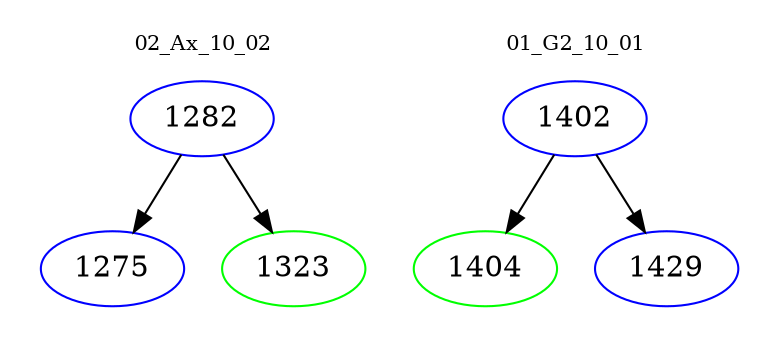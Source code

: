 digraph{
subgraph cluster_0 {
color = white
label = "02_Ax_10_02";
fontsize=10;
T0_1282 [label="1282", color="blue"]
T0_1282 -> T0_1275 [color="black"]
T0_1275 [label="1275", color="blue"]
T0_1282 -> T0_1323 [color="black"]
T0_1323 [label="1323", color="green"]
}
subgraph cluster_1 {
color = white
label = "01_G2_10_01";
fontsize=10;
T1_1402 [label="1402", color="blue"]
T1_1402 -> T1_1404 [color="black"]
T1_1404 [label="1404", color="green"]
T1_1402 -> T1_1429 [color="black"]
T1_1429 [label="1429", color="blue"]
}
}
